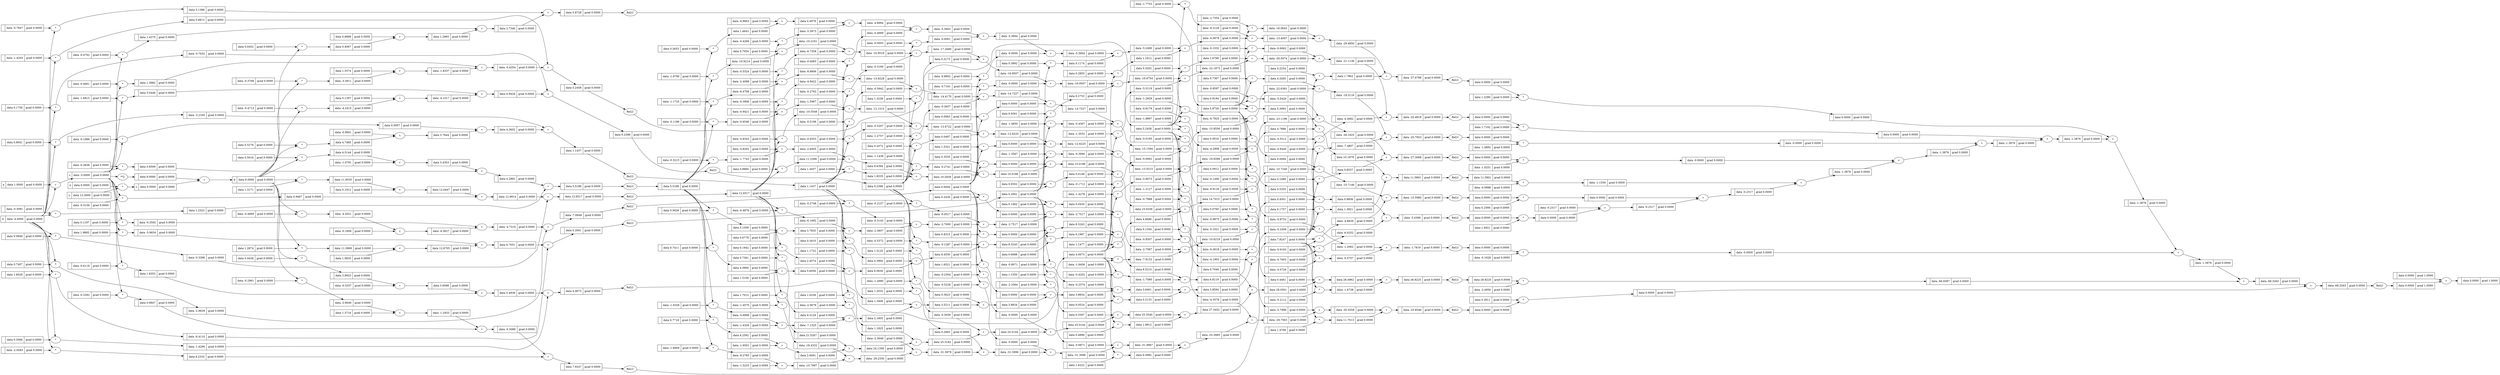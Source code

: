 digraph "computation graph" {
	graph [rankdir=LR]
	4376232000 [label="{ | data 4.7886 | grad 0.0000}" shape=record]
	"4376232000+" [label="+"]
	"4376232000+" -> 4376232000
	4376330352 [label="{ | data 1.1722 | grad 0.0000}" shape=record]
	4376330400 [label="{ | data 1.3406 | grad 0.0000}" shape=record]
	"4376330400*" [label="*"]
	"4376330400*" -> 4376330400
	4376232240 [label="{ | data 0.9194 | grad 0.0000}" shape=record]
	4376330544 [label="{ | data 3.5211 | grad 0.0000}" shape=record]
	"4376330544+" [label="+"]
	"4376330544+" -> 4376330544
	4376232288 [label="{ | data 5.3993 | grad 0.0000}" shape=record]
	"4376232288*" [label="*"]
	"4376232288*" -> 4376232288
	4376232432 [label="{ | data 10.1879 | grad 0.0000}" shape=record]
	"4376232432+" [label="+"]
	"4376232432+" -> 4376232432
	4376330784 [label="{ | data 1.5120 | grad 0.0000}" shape=record]
	4376330832 [label="{ | data 0.3623 | grad 0.0000}" shape=record]
	"4376330832*" [label="*"]
	"4376330832*" -> 4376330832
	4376232672 [label="{ | data 0.1757 | grad 0.0000}" shape=record]
	4376330976 [label="{ | data 3.8834 | grad 0.0000}" shape=record]
	"4376330976+" [label="+"]
	"4376330976+" -> 4376330976
	4376232720 [label="{ | data 1.3921 | grad 0.0000}" shape=record]
	"4376232720*" [label="*"]
	"4376232720*" -> 4376232720
	4376232864 [label="{ | data 11.5801 | grad 0.0000}" shape=record]
	"4376232864+" [label="+"]
	"4376232864+" -> 4376232864
	4376331216 [label="{ | data 1.6521 | grad 0.0000}" shape=record]
	4376232960 [label="{ | data 0.0000 | grad 0.0000}" shape=record]
	"4376232960ReLU" [label=ReLU]
	"4376232960ReLU" -> 4376232960
	4376331264 [label="{ | data 0.0000 | grad 0.0000}" shape=record]
	"4376331264*" [label="*"]
	"4376331264*" -> 4376331264
	4376331408 [label="{ | data 3.8834 | grad 0.0000}" shape=record]
	"4376331408+" [label="+"]
	"4376331408+" -> 4376331408
	4376233248 [label="{ | data -0.1186 | grad 0.0000}" shape=record]
	4376233296 [label="{ | data -0.6546 | grad 0.0000}" shape=record]
	"4376233296*" [label="*"]
	"4376233296*" -> 4376233296
	4376331648 [label="{ | data -0.8071 | grad 0.0000}" shape=record]
	4376331696 [label="{ | data -0.2374 | grad 0.0000}" shape=record]
	"4376331696*" [label="*"]
	"4376331696*" -> 4376331696
	4376233440 [label="{ | data -0.9421 | grad 0.0000}" shape=record]
	4376233488 [label="{ | data -1.5967 | grad 0.0000}" shape=record]
	"4376233488+" [label="+"]
	"4376233488+" -> 4376233488
	4376331840 [label="{ | data 3.6461 | grad 0.0000}" shape=record]
	"4376331840+" [label="+"]
	"4376331840+" -> 4376331840
	4376233728 [label="{ | data -0.8343 | grad 0.0000}" shape=record]
	4376233776 [label="{ | data -10.5548 | grad 0.0000}" shape=record]
	"4376233776*" [label="*"]
	"4376233776*" -> 4376233776
	4376332080 [label="{ | data 0.0524 | grad 0.0000}" shape=record]
	4376332128 [label="{ | data 0.2133 | grad 0.0000}" shape=record]
	"4376332128*" [label="*"]
	"4376332128*" -> 4376332128
	4376233920 [label="{ | data -12.1515 | grad 0.0000}" shape=record]
	"4376233920+" [label="+"]
	"4376233920+" -> 4376233920
	4376332272 [label="{ | data 3.8594 | grad 0.0000}" shape=record]
	"4376332272+" [label="+"]
	"4376332272+" -> 4376332272
	4376234160 [label="{ | data -0.4553 | grad 0.0000}" shape=record]
	4376234208 [label="{ | data -0.5207 | grad 0.0000}" shape=record]
	"4376234208*" [label="*"]
	"4376234208*" -> 4376234208
	4376332512 [label="{ | data -0.7988 | grad 0.0000}" shape=record]
	4376332560 [label="{ | data -4.1903 | grad 0.0000}" shape=record]
	"4376332560*" [label="*"]
	"4376332560*" -> 4376332560
	4376234352 [label="{ | data -12.6722 | grad 0.0000}" shape=record]
	"4376234352+" [label="+"]
	"4376234352+" -> 4376234352
	4376332704 [label="{ | data -0.3309 | grad 0.0000}" shape=record]
	"4376332704+" [label="+"]
	"4376332704+" -> 4376332704
	4376234592 [label="{ | data 0.2072 | grad 0.0000}" shape=record]
	4376234640 [label="{ | data 0.0497 | grad 0.0000}" shape=record]
	"4376234640*" [label="*"]
	"4376234640*" -> 4376234640
	4376332944 [label="{ | data -0.1490 | grad 0.0000}" shape=record]
	4376332992 [label="{ | data -0.8753 | grad 0.0000}" shape=record]
	"4376332992*" [label="*"]
	"4376332992*" -> 4376332992
	4376234784 [label="{ | data -12.6225 | grad 0.0000}" shape=record]
	"4376234784+" [label="+"]
	"4376234784+" -> 4376234784
	4376333136 [label="{ | data -1.2062 | grad 0.0000}" shape=record]
	"4376333136+" [label="+"]
	"4376333136+" -> 4376333136
	4376235024 [label="{ | data 1.5321 | grad 0.0000}" shape=record]
	4376235072 [label="{ | data 0.0000 | grad 0.0000}" shape=record]
	"4376235072*" [label="*"]
	"4376235072*" -> 4376235072
	4376333376 [label="{ | data -0.0726 | grad 0.0000}" shape=record]
	4376333424 [label="{ | data -0.5757 | grad 0.0000}" shape=record]
	"4376333424*" [label="*"]
	"4376333424*" -> 4376333424
	4376235216 [label="{ | data -12.6225 | grad 0.0000}" shape=record]
	"4376235216+" [label="+"]
	"4376235216+" -> 4376235216
	4376333568 [label="{ | data -1.7819 | grad 0.0000}" shape=record]
	"4376333568+" [label="+"]
	"4376333568+" -> 4376333568
	4376333664 [label="{ | data 26.8225 | grad 0.0000}" shape=record]
	"4376333664ReLU" [label=ReLU]
	"4376333664ReLU" -> 4376333664
	4376235456 [label="{ | data -1.3567 | grad 0.0000}" shape=record]
	4376235504 [label="{ | data -0.3990 | grad 0.0000}" shape=record]
	"4376235504*" [label="*"]
	"4376235504*" -> 4376235504
	4376333952 [label="{ | data 0.7718 | grad 0.0000}" shape=record]
	4376235648 [label="{ | data -13.0215 | grad 0.0000}" shape=record]
	"4376235648+" [label="+"]
	"4376235648+" -> 4376235648
	4376334000 [label="{ | data 4.2592 | grad 0.0000}" shape=record]
	"4376334000*" [label="*"]
	"4376334000*" -> 4376334000
	4376334144 [label="{ | data -1.6501 | grad 0.0000}" shape=record]
	4376334192 [label="{ | data 2.6091 | grad 0.0000}" shape=record]
	"4376334192+" [label="+"]
	"4376334192+" -> 4376334192
	4376235888 [label="{ | data -1.4278 | grad 0.0000}" shape=record]
	4376235936 [label="{ | data -5.8073 | grad 0.0000}" shape=record]
	"4376235936*" [label="*"]
	"4376235936*" -> 4376235936
	4376105024 [label="{ | data 0.5276 | grad 0.0000}" shape=record]
	4376170560 [label="{ | data 1.5156 | grad 0.0000}" shape=record]
	4376105072 [label="{ | data 4.7485 | grad 0.0000}" shape=record]
	"4376105072*" [label="*"]
	"4376105072*" -> 4376105072
	4376170608 [label="{ | data 5.6056 | grad 0.0000}" shape=record]
	"4376170608+" [label="+"]
	"4376170608+" -> 4376170608
	4376105216 [label="{ | data -0.9841 | grad 0.0000}" shape=record]
	4376105264 [label="{ | data 3.7644 | grad 0.0000}" shape=record]
	"4376105264+" [label="+"]
	"4376105264+" -> 4376105264
	4376170848 [label="{ | data 0.1942 | grad 0.0000}" shape=record]
	4376170896 [label="{ | data 2.4574 | grad 0.0000}" shape=record]
	"4376170896*" [label="*"]
	"4376170896*" -> 4376170896
	4376105504 [label="{ | data -0.1986 | grad 0.0000}" shape=record]
	4376171040 [label="{ | data 8.0630 | grad 0.0000}" shape=record]
	"4376171040+" [label="+"]
	"4376171040+" -> 4376171040
	4376105552 [label="{ | data 0.5957 | grad 0.0000}" shape=record]
	"4376105552*" [label="*"]
	"4376105552*" -> 4376105552
	4376105696 [label="{ | data 4.3602 | grad 0.0000}" shape=record]
	"4376105696+" [label="+"]
	"4376105696+" -> 4376105696
	4376171280 [label="{ | data 0.3410 | grad 0.0000}" shape=record]
	4376171328 [label="{ | data 0.3900 | grad 0.0000}" shape=record]
	"4376171328*" [label="*"]
	"4376171328*" -> 4376171328
	4376105936 [label="{ | data 0.8041 | grad 0.0000}" shape=record]
	4376171472 [label="{ | data 8.4530 | grad 0.0000}" shape=record]
	"4376171472+" [label="+"]
	"4376171472+" -> 4376171472
	4376105984 [label="{ | data -3.2165 | grad 0.0000}" shape=record]
	"4376105984*" [label="*"]
	"4376105984*" -> 4376105984
	4376106128 [label="{ | data 1.1437 | grad 0.0000}" shape=record]
	"4376106128+" [label="+"]
	"4376106128+" -> 4376106128
	4376171712 [label="{ | data -0.5372 | grad 0.0000}" shape=record]
	4376106224 [label="{ | data 0.2396 | grad 0.0000}" shape=record]
	"4376106224ReLU" [label=ReLU]
	"4376106224ReLU" -> 4376106224
	4376171760 [label="{ | data -0.1287 | grad 0.0000}" shape=record]
	"4376171760*" [label="*"]
	"4376171760*" -> 4376171760
	4376171904 [label="{ | data 8.3243 | grad 0.0000}" shape=record]
	"4376171904+" [label="+"]
	"4376171904+" -> 4376171904
	4375975392 [label="{ | data 4.5144 | grad 0.0000}" shape=record]
	"4375975392*" [label="*"]
	"4375975392*" -> 4375975392
	4376106512 [label="{ | data -0.4713 | grad 0.0000}" shape=record]
	4376106560 [label="{ | data -4.2415 | grad 0.0000}" shape=record]
	"4376106560*" [label="*"]
	"4376106560*" -> 4376106560
	4376172144 [label="{ | data 0.8315 | grad 0.0000}" shape=record]
	4375975584 [label="{ | data -0.3396 | grad 0.0000}" shape=record]
	"4375975584*" [label="*"]
	"4375975584*" -> 4375975584
	4376172192 [label="{ | data 0.0000 | grad 0.0000}" shape=record]
	"4376172192*" [label="*"]
	"4376172192*" -> 4376172192
	4375975632 [label="{ | data 0.0849 | grad 0.0000}" shape=record]
	4376106704 [label="{ | data 0.1397 | grad 0.0000}" shape=record]
	4376106752 [label="{ | data -4.1017 | grad 0.0000}" shape=record]
	"4376106752+" [label="+"]
	"4376106752+" -> 4376106752
	4376172336 [label="{ | data 8.3243 | grad 0.0000}" shape=record]
	"4376172336+" [label="+"]
	"4376172336+" -> 4376172336
	4376106992 [label="{ | data -1.6815 | grad 0.0000}" shape=record]
	4375975968 [label="{ | data -1.0791 | grad 0.0000}" shape=record]
	4376107040 [label="{ | data 5.0446 | grad 0.0000}" shape=record]
	"4376107040*" [label="*"]
	"4376107040*" -> 4376107040
	4376172576 [label="{ | data 0.6688 | grad 0.0000}" shape=record]
	4375976016 [label="{ | data 3.4353 | grad 0.0000}" shape=record]
	"4375976016+" [label="+"]
	"4375976016+" -> 4375976016
	4376172624 [label="{ | data 0.1967 | grad 0.0000}" shape=record]
	"4376172624*" [label="*"]
	"4376172624*" -> 4376172624
	4375976064 [label="{ | data 12.9914 | grad 0.0000}" shape=record]
	"4375976064+" [label="+"]
	"4375976064+" -> 4375976064
	4376107184 [label="{ | data 0.9428 | grad 0.0000}" shape=record]
	"4376107184+" [label="+"]
	"4376107184+" -> 4376107184
	4376172768 [label="{ | data 8.5210 | grad 0.0000}" shape=record]
	"4376172768+" [label="+"]
	"4376172768+" -> 4376172768
	4375976208 [label="{ | data 0.9467 | grad 0.0000}" shape=record]
	"4375976208*" [label="*"]
	"4375976208*" -> 4375976208
	4375976256 [label="{ | data -0.3156 | grad 0.0000}" shape=record]
	4376107424 [label="{ | data 0.1758 | grad 0.0000}" shape=record]
	4376107472 [label="{ | data -0.7032 | grad 0.0000}" shape=record]
	"4376107472*" [label="*"]
	"4376107472*" -> 4376107472
	4376173008 [label="{ | data -0.4202 | grad 0.0000}" shape=record]
	4376173056 [label="{ | data -1.7090 | grad 0.0000}" shape=record]
	"4376173056*" [label="*"]
	"4376173056*" -> 4376173056
	4376107616 [label="{ | data 0.2396 | grad 0.0000}" shape=record]
	"4376107616+" [label="+"]
	"4376107616+" -> 4376107616
	4376173200 [label="{ | data 6.8119 | grad 0.0000}" shape=record]
	"4376173200+" [label="+"]
	"4376173200+" -> 4376173200
	4375976640 [label="{ | data -0.2836 | grad 0.0000}" shape=record]
	4376107712 [label="{ | data 0.0000 | grad 0.0000}" shape=record]
	"4376107712ReLU" [label=ReLU]
	"4376107712ReLU" -> 4376107712
	4375976736 [label="{ | data 12.0447 | grad 0.0000}" shape=record]
	"4375976736+" [label="+"]
	"4375976736+" -> 4375976736
	4375976784 [label="{ | data 0.1912 | grad 0.0000}" shape=record]
	4376173440 [label="{ | data -1.2127 | grad 0.0000}" shape=record]
	4376173488 [label="{ | data -6.3618 | grad 0.0000}" shape=record]
	"4376173488*" [label="*"]
	"4376173488*" -> 4376173488
	4375976928 [label="{ | data 11.8535 | grad 0.0000}" shape=record]
	"4375976928*" [label="*"]
	"4375976928*" -> 4375976928
	4376108000 [label="{ | data -0.4669 | grad 0.0000}" shape=record]
	4375976976 [label="{ | data 1.3171 | grad 0.0000}" shape=record]
	4376108048 [label="{ | data -4.2021 | grad 0.0000}" shape=record]
	"4376108048*" [label="*"]
	"4376108048*" -> 4376108048
	4376173632 [label="{ | data 0.4501 | grad 0.0000}" shape=record]
	"4376173632+" [label="+"]
	"4376173632+" -> 4376173632
	4376108192 [label="{ | data -0.1606 | grad 0.0000}" shape=record]
	4376108240 [label="{ | data -4.3627 | grad 0.0000}" shape=record]
	"4376108240+" [label="+"]
	"4376108240+" -> 4376108240
	4376173872 [label="{ | data 0.0912 | grad 0.0000}" shape=record]
	4375977264 [label="{ | data 12.6517 | grad 0.0000}" shape=record]
	"4375977264ReLU" [label=ReLU]
	"4375977264ReLU" -> 4375977264
	4376173920 [label="{ | data 0.5355 | grad 0.0000}" shape=record]
	"4376173920*" [label="*"]
	"4376173920*" -> 4376173920
	4375977360 [label="{ | data 5.5186 | grad 0.0000}" shape=record]
	"4375977360+" [label="+"]
	"4375977360+" -> 4375977360
	4376108480 [label="{ | data 0.1197 | grad 0.0000}" shape=record]
	4375977456 [label="{ | data 0.8509 | grad 0.0000}" shape=record]
	"4375977456*" [label="*"]
	"4375977456*" -> 4375977456
	4376108528 [label="{ | data -0.3592 | grad 0.0000}" shape=record]
	"4376108528*" [label="*"]
	"4376108528*" -> 4376108528
	4376174064 [label="{ | data 0.9856 | grad 0.0000}" shape=record]
	"4376174064+" [label="+"]
	"4376174064+" -> 4376174064
	4375977600 [label="{ | data 4.2862 | grad 0.0000}" shape=record]
	"4375977600+" [label="+"]
	"4375977600+" -> 4375977600
	4376108672 [label="{ | data -4.7219 | grad 0.0000}" shape=record]
	"4376108672+" [label="+"]
	"4376108672+" -> 4376108672
	4376174304 [label="{ | data -0.7603 | grad 0.0000}" shape=record]
	4376174352 [label="{ | data -6.0252 | grad 0.0000}" shape=record]
	"4376174352*" [label="*"]
	"4376174352*" -> 4376174352
	4376108912 [label="{ | data 0.7407 | grad 0.0000}" shape=record]
	4375977840 [label="{ | data -0.3081 | grad 0.0000}" shape=record]
	4376108960 [label="{ | data -2.9629 | grad 0.0000}" shape=record]
	"4376108960*" [label="*"]
	"4376108960*" -> 4376108960
	4376174496 [label="{ | data -5.0396 | grad 0.0000}" shape=record]
	"4376174496+" [label="+"]
	"4376174496+" -> 4376174496
	4375977888 [label="{ | data 1.2323 | grad 0.0000}" shape=record]
	"4375977888*" [label="*"]
	"4375977888*" -> 4375977888
	4376146032 [label="{ | data -0.4354 | grad 0.0000}" shape=record]
	"4376146032+" [label="+"]
	"4376146032+" -> 4376146032
	4376277152 [label="{ | data -15.1594 | grad 0.0000}" shape=record]
	"4376277152+" [label="+"]
	"4376277152+" -> 4376277152
	4376211712 [label="{ | data -0.6163 | grad 0.0000}" shape=record]
	4376211760 [label="{ | data -4.8839 | grad 0.0000}" shape=record]
	"4376211760*" [label="*"]
	"4376211760*" -> 4376211760
	4376146272 [label="{ | data -1.4203 | grad 0.0000}" shape=record]
	4376146320 [label="{ | data 5.6813 | grad 0.0000}" shape=record]
	"4376146320*" [label="*"]
	"4376146320*" -> 4376146320
	4376277392 [label="{ | data -0.1712 | grad 0.0000}" shape=record]
	4376211904 [label="{ | data -15.5985 | grad 0.0000}" shape=record]
	"4376211904+" [label="+"]
	"4376211904+" -> 4376211904
	4376277440 [label="{ | data -0.6962 | grad 0.0000}" shape=record]
	"4376277440*" [label="*"]
	"4376277440*" -> 4376277440
	4376146464 [label="{ | data 5.2458 | grad 0.0000}" shape=record]
	"4376146464+" [label="+"]
	"4376146464+" -> 4376146464
	4376212000 [label="{ | data 11.5801 | grad 0.0000}" shape=record]
	"4376212000ReLU" [label=ReLU]
	"4376212000ReLU" -> 4376212000
	4376277584 [label="{ | data -15.8556 | grad 0.0000}" shape=record]
	"4376277584+" [label="+"]
	"4376277584+" -> 4376277584
	4376146560 [label="{ | data 5.8728 | grad 0.0000}" shape=record]
	"4376146560ReLU" [label=ReLU]
	"4376146560ReLU" -> 4376146560
	4376212288 [label="{ | data -0.3215 | grad 0.0000}" shape=record]
	4376277824 [label="{ | data -1.2929 | grad 0.0000}" shape=record]
	4376212336 [label="{ | data -1.7743 | grad 0.0000}" shape=record]
	"4376212336*" [label="*"]
	"4376212336*" -> 4376212336
	4376277872 [label="{ | data -6.7825 | grad 0.0000}" shape=record]
	"4376277872*" [label="*"]
	"4376277872*" -> 4376277872
	4376146848 [label="{ | data 0.0452 | grad 0.0000}" shape=record]
	4376146896 [label="{ | data 0.4067 | grad 0.0000}" shape=record]
	"4376146896*" [label="*"]
	"4376146896*" -> 4376146896
	4376212480 [label="{ | data -0.8262 | grad 0.0000}" shape=record]
	4376278016 [label="{ | data -22.6381 | grad 0.0000}" shape=record]
	"4376278016+" [label="+"]
	"4376278016+" -> 4376278016
	4376212528 [label="{ | data -2.6005 | grad 0.0000}" shape=record]
	"4376212528+" [label="+"]
	"4376212528+" -> 4376212528
	4376147040 [label="{ | data 0.8898 | grad 0.0000}" shape=record]
	4376147088 [label="{ | data 1.2965 | grad 0.0000}" shape=record]
	"4376147088+" [label="+"]
	"4376147088+" -> 4376147088
	4376278256 [label="{ | data 0.7367 | grad 0.0000}" shape=record]
	4376212768 [label="{ | data 0.8884 | grad 0.0000}" shape=record]
	4376278304 [label="{ | data 4.3265 | grad 0.0000}" shape=record]
	"4376278304*" [label="*"]
	"4376278304*" -> 4376278304
	4376212816 [label="{ | data 11.2399 | grad 0.0000}" shape=record]
	"4376212816*" [label="*"]
	"4376212816*" -> 4376212816
	4376147328 [label="{ | data -0.4792 | grad 0.0000}" shape=record]
	4376147376 [label="{ | data 1.4375 | grad 0.0000}" shape=record]
	"4376147376*" [label="*"]
	"4376147376*" -> 4376147376
	4376278448 [label="{ | data -18.3116 | grad 0.0000}" shape=record]
	"4376278448+" [label="+"]
	"4376278448+" -> 4376278448
	4376212960 [label="{ | data 8.6394 | grad 0.0000}" shape=record]
	"4376212960+" [label="+"]
	"4376212960+" -> 4376212960
	4376147520 [label="{ | data 2.7340 | grad 0.0000}" shape=record]
	"4376147520+" [label="+"]
	"4376147520+" -> 4376147520
	4376278688 [label="{ | data -0.9440 | grad 0.0000}" shape=record]
	4376213200 [label="{ | data 1.4457 | grad 0.0000}" shape=record]
	4376278736 [label="{ | data -7.4807 | grad 0.0000}" shape=record]
	"4376278736*" [label="*"]
	"4376278736*" -> 4376278736
	4376213248 [label="{ | data 1.6535 | grad 0.0000}" shape=record]
	"4376213248*" [label="*"]
	"4376213248*" -> 4376213248
	4376147760 [label="{ | data -0.7847 | grad 0.0000}" shape=record]
	4376147808 [label="{ | data 3.1388 | grad 0.0000}" shape=record]
	"4376147808*" [label="*"]
	"4376147808*" -> 4376147808
	4376278880 [label="{ | data -25.7923 | grad 0.0000}" shape=record]
	"4376278880+" [label="+"]
	"4376278880+" -> 4376278880
	4376213392 [label="{ | data 10.2929 | grad 0.0000}" shape=record]
	"4376213392+" [label="+"]
	"4376213392+" -> 4376213392
	4376278976 [label="{ | data 0.0000 | grad 0.0000}" shape=record]
	"4376278976ReLU" [label=ReLU]
	"4376278976ReLU" -> 4376278976
	4376147952 [label="{ | data 5.8728 | grad 0.0000}" shape=record]
	"4376147952+" [label="+"]
	"4376147952+" -> 4376147952
	4376148048 [label="{ | data 7.9247 | grad 0.0000}" shape=record]
	"4376148048ReLU" [label=ReLU]
	"4376148048ReLU" -> 4376148048
	4376213632 [label="{ | data -1.1439 | grad 0.0000}" shape=record]
	4376213680 [label="{ | data -0.2741 | grad 0.0000}" shape=record]
	"4376213680*" [label="*"]
	"4376213680*" -> 4376213680
	4376279264 [label="{ | data -1.9790 | grad 0.0000}" shape=record]
	4376279312 [label="{ | data -10.9214 | grad 0.0000}" shape=record]
	"4376279312*" [label="*"]
	"4376279312*" -> 4376279312
	4376213824 [label="{ | data 10.0188 | grad 0.0000}" shape=record]
	"4376213824+" [label="+"]
	"4376213824+" -> 4376213824
	4376148336 [label="{ | data -0.2961 | grad 0.0000}" shape=record]
	4376148384 [label="{ | data -2.6649 | grad 0.0000}" shape=record]
	"4376148384*" [label="*"]
	"4376148384*" -> 4376148384
	4376279456 [label="{ | data 0.7054 | grad 0.0000}" shape=record]
	4376279504 [label="{ | data -10.2161 | grad 0.0000}" shape=record]
	"4376279504+" [label="+"]
	"4376279504+" -> 4376279504
	4376148528 [label="{ | data 1.3716 | grad 0.0000}" shape=record]
	4376214064 [label="{ | data 0.3535 | grad 0.0000}" shape=record]
	4376148576 [label="{ | data -1.2933 | grad 0.0000}" shape=record]
	"4376148576+" [label="+"]
	"4376148576+" -> 4376148576
	4376214112 [label="{ | data 0.0000 | grad 0.0000}" shape=record]
	"4376214112*" [label="*"]
	"4376214112*" -> 4376214112
	4376279744 [label="{ | data -0.5324 | grad 0.0000}" shape=record]
	4376214256 [label="{ | data 10.0188 | grad 0.0000}" shape=record]
	"4376214256+" [label="+"]
	"4376214256+" -> 4376214256
	4376279792 [label="{ | data -6.7358 | grad 0.0000}" shape=record]
	"4376279792*" [label="*"]
	"4376279792*" -> 4376279792
	4376148816 [label="{ | data -0.3282 | grad 0.0000}" shape=record]
	4376148864 [label="{ | data 0.9847 | grad 0.0000}" shape=record]
	"4376148864*" [label="*"]
	"4376148864*" -> 4376148864
	4376279936 [label="{ | data -16.9519 | grad 0.0000}" shape=record]
	"4376279936+" [label="+"]
	"4376279936+" -> 4376279936
	4376214496 [label="{ | data 0.0502 | grad 0.0000}" shape=record]
	4376149008 [label="{ | data -0.3086 | grad 0.0000}" shape=record]
	"4376149008+" [label="+"]
	"4376149008+" -> 4376149008
	4376214544 [label="{ | data 0.0148 | grad 0.0000}" shape=record]
	"4376214544*" [label="*"]
	"4376214544*" -> 4376214544
	4376280176 [label="{ | data -0.2763 | grad 0.0000}" shape=record]
	4376214688 [label="{ | data 10.0336 | grad 0.0000}" shape=record]
	"4376214688+" [label="+"]
	"4376214688+" -> 4376214688
	4376280224 [label="{ | data -0.3160 | grad 0.0000}" shape=record]
	"4376280224*" [label="*"]
	"4376280224*" -> 4376280224
	4376149248 [label="{ | data -2.0583 | grad 0.0000}" shape=record]
	4376149296 [label="{ | data 8.2333 | grad 0.0000}" shape=record]
	"4376149296*" [label="*"]
	"4376149296*" -> 4376149296
	4376280368 [label="{ | data -17.2680 | grad 0.0000}" shape=record]
	"4376280368+" [label="+"]
	"4376280368+" -> 4376280368
	4376214928 [label="{ | data 1.1477 | grad 0.0000}" shape=record]
	4376149440 [label="{ | data 7.9247 | grad 0.0000}" shape=record]
	"4376149440+" [label="+"]
	"4376149440+" -> 4376149440
	4376214976 [label="{ | data 4.6680 | grad 0.0000}" shape=record]
	"4376214976*" [label="*"]
	"4376214976*" -> 4376214976
	4376149536 [label="{ | data 0.0000 | grad 0.0000}" shape=record]
	"4376149536ReLU" [label=ReLU]
	"4376149536ReLU" -> 4376149536
	4376280608 [label="{ | data 1.3239 | grad 0.0000}" shape=record]
	4376215120 [label="{ | data 14.7015 | grad 0.0000}" shape=record]
	"4376215120+" [label="+"]
	"4376215120+" -> 4376215120
	4376280656 [label="{ | data 0.3173 | grad 0.0000}" shape=record]
	"4376280656*" [label="*"]
	"4376280656*" -> 4376280656
	4376280800 [label="{ | data -16.9507 | grad 0.0000}" shape=record]
	"4376280800+" [label="+"]
	"4376280800+" -> 4376280800
	4376149824 [label="{ | data 0.7411 | grad 0.0000}" shape=record]
	4376215360 [label="{ | data -1.8897 | grad 0.0000}" shape=record]
	4376149872 [label="{ | data 4.0900 | grad 0.0000}" shape=record]
	"4376149872*" [label="*"]
	"4376149872*" -> 4376149872
	4376215408 [label="{ | data -9.9129 | grad 0.0000}" shape=record]
	"4376215408*" [label="*"]
	"4376215408*" -> 4376215408
	4376281040 [label="{ | data -0.7161 | grad 0.0000}" shape=record]
	4376313920 [label="{ | data -0.0003 | grad 0.0000}" shape=record]
	4376313968 [label="{ | data -0.0001 | grad 0.0000}" shape=record]
	"4376313968*" [label="*"]
	"4376313968*" -> 4376313968
	4376248432 [label="{ | data -18.8288 | grad 0.0000}" shape=record]
	"4376248432+" [label="+"]
	"4376248432+" -> 4376248432
	4376379552 [label="{ | data -1.6809 | grad 0.0000}" shape=record]
	4376379600 [label="{ | data -9.2765 | grad 0.0000}" shape=record]
	"4376379600*" [label="*"]
	"4376379600*" -> 4376379600
	4376314112 [label="{ | data -5.3664 | grad 0.0000}" shape=record]
	"4376314112+" [label="+"]
	"4376314112+" -> 4376314112
	4376248672 [label="{ | data -0.8179 | grad 0.0000}" shape=record]
	4376379744 [label="{ | data -1.5233 | grad 0.0000}" shape=record]
	4376248720 [label="{ | data -4.2908 | grad 0.0000}" shape=record]
	"4376248720*" [label="*"]
	"4376248720*" -> 4376248720
	4376379792 [label="{ | data -10.7997 | grad 0.0000}" shape=record]
	"4376379792+" [label="+"]
	"4376379792+" -> 4376379792
	4376314352 [label="{ | data -0.8902 | grad 0.0000}" shape=record]
	4376314400 [label="{ | data -0.0000 | grad 0.0000}" shape=record]
	"4376314400*" [label="*"]
	"4376314400*" -> 4376314400
	4376248864 [label="{ | data -23.1196 | grad 0.0000}" shape=record]
	"4376248864+" [label="+"]
	"4376248864+" -> 4376248864
	4376380032 [label="{ | data -1.4570 | grad 0.0000}" shape=record]
	4376314544 [label="{ | data -5.3664 | grad 0.0000}" shape=record]
	"4376314544+" [label="+"]
	"4376314544+" -> 4376314544
	4376380080 [label="{ | data -18.4332 | grad 0.0000}" shape=record]
	"4376380080*" [label="*"]
	"4376380080*" -> 4376380080
	4376249104 [label="{ | data -0.8587 | grad 0.0000}" shape=record]
	4376249152 [label="{ | data -5.0429 | grad 0.0000}" shape=record]
	"4376249152*" [label="*"]
	"4376249152*" -> 4376249152
	4376380224 [label="{ | data -29.2330 | grad 0.0000}" shape=record]
	"4376380224+" [label="+"]
	"4376380224+" -> 4376380224
	4376314784 [label="{ | data 0.3992 | grad 0.0000}" shape=record]
	4376314832 [label="{ | data 0.1174 | grad 0.0000}" shape=record]
	"4376314832*" [label="*"]
	"4376314832*" -> 4376314832
	4376249296 [label="{ | data -28.1625 | grad 0.0000}" shape=record]
	"4376249296+" [label="+"]
	"4376249296+" -> 4376249296
	4376380464 [label="{ | data -2.0678 | grad 0.0000}" shape=record]
	4376314976 [label="{ | data -5.2490 | grad 0.0000}" shape=record]
	"4376314976+" [label="+"]
	"4376314976+" -> 4376314976
	4376380512 [label="{ | data -2.3649 | grad 0.0000}" shape=record]
	"4376380512*" [label="*"]
	"4376380512*" -> 4376380512
	4376249536 [label="{ | data 0.1080 | grad 0.0000}" shape=record]
	4376249584 [label="{ | data 0.8557 | grad 0.0000}" shape=record]
	"4376249584*" [label="*"]
	"4376249584*" -> 4376249584
	4376380656 [label="{ | data -31.5979 | grad 0.0000}" shape=record]
	"4376380656+" [label="+"]
	"4376380656+" -> 4376380656
	4376315216 [label="{ | data 0.2855 | grad 0.0000}" shape=record]
	4376315264 [label="{ | data 1.1612 | grad 0.0000}" shape=record]
	"4376315264*" [label="*"]
	"4376315264*" -> 4376315264
	4376249728 [label="{ | data -27.3068 | grad 0.0000}" shape=record]
	"4376249728+" [label="+"]
	"4376249728+" -> 4376249728
	4376249824 [label="{ | data 0.0000 | grad 0.0000}" shape=record]
	"4376249824ReLU" [label=ReLU]
	"4376249824ReLU" -> 4376249824
	4376380896 [label="{ | data 1.2032 | grad 0.0000}" shape=record]
	4376315408 [label="{ | data -4.0878 | grad 0.0000}" shape=record]
	"4376315408+" [label="+"]
	"4376315408+" -> 4376315408
	4376380944 [label="{ | data 0.2883 | grad 0.0000}" shape=record]
	"4376380944*" [label="*"]
	"4376380944*" -> 4376380944
	4376381088 [label="{ | data -31.3096 | grad 0.0000}" shape=record]
	"4376381088+" [label="+"]
	"4376381088+" -> 4376381088
	4376315648 [label="{ | data -1.7753 | grad 0.0000}" shape=record]
	4376250112 [label="{ | data -1.1725 | grad 0.0000}" shape=record]
	4376315696 [label="{ | data -9.3129 | grad 0.0000}" shape=record]
	"4376315696*" [label="*"]
	"4376315696*" -> 4376315696
	4376250160 [label="{ | data -6.4708 | grad 0.0000}" shape=record]
	"4376250160*" [label="*"]
	"4376250160*" -> 4376250160
	4376381328 [label="{ | data -0.5228 | grad 0.0000}" shape=record]
	4376315840 [label="{ | data -13.4007 | grad 0.0000}" shape=record]
	"4376315840+" [label="+"]
	"4376315840+" -> 4376315840
	4376250304 [label="{ | data -2.4098 | grad 0.0000}" shape=record]
	4376381376 [label="{ | data -0.0000 | grad 0.0000}" shape=record]
	"4376381376*" [label="*"]
	"4376381376*" -> 4376381376
	4376250352 [label="{ | data -8.8806 | grad 0.0000}" shape=record]
	"4376250352+" [label="+"]
	"4376250352+" -> 4376250352
	4376381520 [label="{ | data -31.3096 | grad 0.0000}" shape=record]
	"4376381520+" [label="+"]
	"4376381520+" -> 4376381520
	4376316080 [label="{ | data -2.7354 | grad 0.0000}" shape=record]
	4376316128 [label="{ | data -16.0643 | grad 0.0000}" shape=record]
	"4376316128*" [label="*"]
	"4376316128*" -> 4376316128
	4376250592 [label="{ | data -0.3906 | grad 0.0000}" shape=record]
	4376250640 [label="{ | data -4.9422 | grad 0.0000}" shape=record]
	"4376250640*" [label="*"]
	"4376250640*" -> 4376250640
	4376381760 [label="{ | data -2.3364 | grad 0.0000}" shape=record]
	4376316272 [label="{ | data -29.4650 | grad 0.0000}" shape=record]
	"4376316272+" [label="+"]
	"4376316272+" -> 4376316272
	4376381808 [label="{ | data -0.6871 | grad 0.0000}" shape=record]
	"4376381808*" [label="*"]
	"4376381808*" -> 4376381808
	4376250784 [label="{ | data -13.8228 | grad 0.0000}" shape=record]
	"4376250784+" [label="+"]
	"4376250784+" -> 4376250784
	4376381952 [label="{ | data -31.9967 | grad 0.0000}" shape=record]
	"4376381952+" [label="+"]
	"4376381952+" -> 4376381952
	4376316512 [label="{ | data 0.2254 | grad 0.0000}" shape=record]
	4376316560 [label="{ | data 1.7862 | grad 0.0000}" shape=record]
	"4376316560*" [label="*"]
	"4376316560*" -> 4376316560
	4376251024 [label="{ | data -0.5196 | grad 0.0000}" shape=record]
	4376251072 [label="{ | data -0.5942 | grad 0.0000}" shape=record]
	"4376251072*" [label="*"]
	"4376251072*" -> 4376251072
	4376382192 [label="{ | data 1.6222 | grad 0.0000}" shape=record]
	4376316704 [label="{ | data -27.6788 | grad 0.0000}" shape=record]
	"4376316704+" [label="+"]
	"4376316704+" -> 4376316704
	4376382240 [label="{ | data 6.5982 | grad 0.0000}" shape=record]
	"4376382240*" [label="*"]
	"4376382240*" -> 4376382240
	4376251216 [label="{ | data -14.4170 | grad 0.0000}" shape=record]
	"4376251216+" [label="+"]
	"4376251216+" -> 4376251216
	4376316800 [label="{ | data 0.0000 | grad 0.0000}" shape=record]
	"4376316800ReLU" [label=ReLU]
	"4376316800ReLU" -> 4376316800
	4376382384 [label="{ | data -25.3985 | grad 0.0000}" shape=record]
	"4376382384+" [label="+"]
	"4376382384+" -> 4376382384
	4376251456 [label="{ | data -1.2757 | grad 0.0000}" shape=record]
	4376251504 [label="{ | data -0.3057 | grad 0.0000}" shape=record]
	"4376251504*" [label="*"]
	"4376251504*" -> 4376251504
	4376317088 [label="{ | data -1.0328 | grad 0.0000}" shape=record]
	4376382624 [label="{ | data -0.8307 | grad 0.0000}" shape=record]
	4376317136 [label="{ | data -5.6999 | grad 0.0000}" shape=record]
	"4376317136*" [label="*"]
	"4376317136*" -> 4376317136
	4376382672 [label="{ | data -4.3578 | grad 0.0000}" shape=record]
	"4376382672*" [label="*"]
	"4376382672*" -> 4376382672
	4376251648 [label="{ | data -14.7227 | grad 0.0000}" shape=record]
	"4376251648+" [label="+"]
	"4376251648+" -> 4376251648
	4376317280 [label="{ | data -1.4326 | grad 0.0000}" shape=record]
	4376382816 [label="{ | data -29.7563 | grad 0.0000}" shape=record]
	"4376382816+" [label="+"]
	"4376382816+" -> 4376382816
	4376317328 [label="{ | data -7.1325 | grad 0.0000}" shape=record]
	"4376317328+" [label="+"]
	"4376317328+" -> 4376317328
	4376251888 [label="{ | data 0.0063 | grad 0.0000}" shape=record]
	4376251936 [label="{ | data 0.0000 | grad 0.0000}" shape=record]
	"4376251936*" [label="*"]
	"4376251936*" -> 4376251936
	4376383056 [label="{ | data -0.9875 | grad 0.0000}" shape=record]
	4376317568 [label="{ | data 0.7361 | grad 0.0000}" shape=record]
	4376383104 [label="{ | data -5.7996 | grad 0.0000}" shape=record]
	"4376383104*" [label="*"]
	"4376383104*" -> 4376383104
	4376252080 [label="{ | data -14.7227 | grad 0.0000}" shape=record]
	"4376252080+" [label="+"]
	"4376252080+" -> 4376252080
	4376317616 [label="{ | data 9.3129 | grad 0.0000}" shape=record]
	"4376317616*" [label="*"]
	"4376317616*" -> 4376317616
	4376383248 [label="{ | data -35.5558 | grad 0.0000}" shape=record]
	"4376383248+" [label="+"]
	"4376383248+" -> 4376383248
	4376317760 [label="{ | data 2.1805 | grad 0.0000}" shape=record]
	"4376317760+" [label="+"]
	"4376317760+" -> 4376317760
	4376252320 [label="{ | data -1.4850 | grad 0.0000}" shape=record]
	4376252368 [label="{ | data -0.4367 | grad 0.0000}" shape=record]
	"4376252368*" [label="*"]
	"4376252368*" -> 4376252368
	4376186944 [label="{ | data 0.0000 | grad 0.0000}" shape=record]
	"4376186944ReLU" [label=ReLU]
	"4376186944ReLU" -> 4376186944
	4376187232 [label="{ | data 0.5628 | grad 0.0000}" shape=record]
	4376187280 [label="{ | data 3.1058 | grad 0.0000}" shape=record]
	"4376187280*" [label="*"]
	"4376187280*" -> 4376187280
	4376187424 [label="{ | data 0.6778 | grad 0.0000}" shape=record]
	4376187472 [label="{ | data 3.7835 | grad 0.0000}" shape=record]
	"4376187472+" [label="+"]
	"4376187472+" -> 4376187472
	4376187712 [label="{ | data -0.4876 | grad 0.0000}" shape=record]
	4376187760 [label="{ | data -6.1692 | grad 0.0000}" shape=record]
	"4376187760*" [label="*"]
	"4376187760*" -> 4376187760
	4376187904 [label="{ | data -2.3857 | grad 0.0000}" shape=record]
	"4376187904+" [label="+"]
	"4376187904+" -> 4376187904
	4376188144 [label="{ | data -0.2748 | grad 0.0000}" shape=record]
	4376188192 [label="{ | data -0.3143 | grad 0.0000}" shape=record]
	"4376188192*" [label="*"]
	"4376188192*" -> 4376188192
	4376188336 [label="{ | data -2.7000 | grad 0.0000}" shape=record]
	"4376188336+" [label="+"]
	"4376188336+" -> 4376188336
	4376188576 [label="{ | data -0.2157 | grad 0.0000}" shape=record]
	4376188624 [label="{ | data -0.0517 | grad 0.0000}" shape=record]
	"4376188624*" [label="*"]
	"4376188624*" -> 4376188624
	4376188768 [label="{ | data -2.7517 | grad 0.0000}" shape=record]
	"4376188768+" [label="+"]
	"4376188768+" -> 4376188768
	4376189008 [label="{ | data 0.2430 | grad 0.0000}" shape=record]
	4376189056 [label="{ | data 0.0000 | grad 0.0000}" shape=record]
	"4376189056*" [label="*"]
	"4376189056*" -> 4376189056
	4376189200 [label="{ | data -2.7517 | grad 0.0000}" shape=record]
	"4376189200+" [label="+"]
	"4376189200+" -> 4376189200
	4376189440 [label="{ | data 0.1462 | grad 0.0000}" shape=record]
	4376189488 [label="{ | data 0.0430 | grad 0.0000}" shape=record]
	"4376189488*" [label="*"]
	"4376189488*" -> 4376189488
	4376189632 [label="{ | data -2.7087 | grad 0.0000}" shape=record]
	"4376189632+" [label="+"]
	"4376189632+" -> 4376189632
	4376189872 [label="{ | data -1.9456 | grad 0.0000}" shape=record]
	4376189920 [label="{ | data -7.9132 | grad 0.0000}" shape=record]
	"4376189920*" [label="*"]
	"4376189920*" -> 4376189920
	4376190064 [label="{ | data -10.6219 | grad 0.0000}" shape=record]
	"4376190064+" [label="+"]
	"4376190064+" -> 4376190064
	4376026416 [label="{y | data 12.3000 | grad 0.0000}" shape=record]
	4376026464 [label="{x | data 0.0000 | grad 0.0000}" shape=record]
	4376190304 [label="{ | data -0.0195 | grad 0.0000}" shape=record]
	4376190352 [label="{ | data -0.1021 | grad 0.0000}" shape=record]
	"4376190352*" [label="*"]
	"4376190352*" -> 4376190352
	4376190496 [label="{ | data -10.7240 | grad 0.0000}" shape=record]
	"4376190496+" [label="+"]
	"4376190496+" -> 4376190496
	4376190736 [label="{ | data 0.0016 | grad 0.0000}" shape=record]
	4376190784 [label="{ | data 0.0094 | grad 0.0000}" shape=record]
	"4376190784*" [label="*"]
	"4376190784*" -> 4376190784
	4376190928 [label="{ | data -10.7146 | grad 0.0000}" shape=record]
	"4376190928+" [label="+"]
	"4376190928+" -> 4376190928
	4376125552 [label="{ | data -7.6848 | grad 0.0000}" shape=record]
	"4376125552+" [label="+"]
	"4376125552+" -> 4376125552
	4376420464 [label="{ | data -2.4956 | grad 0.0000}" shape=record]
	4376420512 [label="{ | data -66.9387 | grad 0.0000}" shape=record]
	"4376420512*" [label="*"]
	"4376420512*" -> 4376420512
	4376354976 [label="{ | data 1.7015 | grad 0.0000}" shape=record]
	4376125648 [label="{ | data 0.2941 | grad 0.0000}" shape=record]
	"4376125648ReLU" [label=ReLU]
	"4376125648ReLU" -> 4376125648
	4376355024 [label="{ | data 21.5267 | grad 0.0000}" shape=record]
	"4376355024*" [label="*"]
	"4376355024*" -> 4376355024
	4376420656 [label="{ | data -68.3263 | grad 0.0000}" shape=record]
	"4376420656+" [label="+"]
	"4376420656+" -> 4376420656
	4376355168 [label="{ | data 24.1358 | grad 0.0000}" shape=record]
	"4376355168+" [label="+"]
	"4376355168+" -> 4376355168
	4376125936 [label="{ | data 1.2874 | grad 0.0000}" shape=record]
	4376125984 [label="{ | data 11.5869 | grad 0.0000}" shape=record]
	"4376125984*" [label="*"]
	"4376125984*" -> 4376125984
	4376420896 [label="{ | data 0.3911 | grad 0.0000}" shape=record]
	4376355408 [label="{ | data 1.0339 | grad 0.0000}" shape=record]
	4376420944 [label="{ | data 0.0000 | grad 0.0000}" shape=record]
	"4376420944*" [label="*"]
	"4376420944*" -> 4376420944
	4376355456 [label="{ | data 1.1825 | grad 0.0000}" shape=record]
	"4376355456*" [label="*"]
	"4376355456*" -> 4376355456
	4376126128 [label="{ | data 1.0835 | grad 0.0000}" shape=record]
	4376421088 [label="{ | data -68.3263 | grad 0.0000}" shape=record]
	"4376421088+" [label="+"]
	"4376421088+" -> 4376421088
	4376126176 [label="{ | data 12.6705 | grad 0.0000}" shape=record]
	"4376126176+" [label="+"]
	"4376126176+" -> 4376126176
	4376355600 [label="{ | data 25.3182 | grad 0.0000}" shape=record]
	"4376355600+" [label="+"]
	"4376355600+" -> 4376355600
	4376421184 [label="{ | data 0.0000 | grad 1.0000}" shape=record]
	4376421232 [label="{ | data 0.0000 | grad 1.0000}" shape=record]
	"4376421232+" [label="+"]
	"4376421232+" -> 4376421232
	4376126416 [label="{ | data 1.9885 | grad 0.0000}" shape=record]
	4376126464 [label="{ | data -5.9654 | grad 0.0000}" shape=record]
	"4376126464*" [label="*"]
	"4376126464*" -> 4376126464
	4376355840 [label="{ | data -1.2680 | grad 0.0000}" shape=record]
	4376355888 [label="{ | data -0.3039 | grad 0.0000}" shape=record]
	"4376355888*" [label="*"]
	"4376355888*" -> 4376355888
	4376126608 [label="{ | data 6.7051 | grad 0.0000}" shape=record]
	"4376126608+" [label="+"]
	"4376126608+" -> 4376126608
	4376356032 [label="{ | data 25.0144 | grad 0.0000}" shape=record]
	"4376356032+" [label="+"]
	"4376356032+" -> 4376356032
	4376126848 [label="{ | data 1.6028 | grad 0.0000}" shape=record]
	4376126896 [label="{ | data -6.4110 | grad 0.0000}" shape=record]
	"4376126896*" [label="*"]
	"4376126896*" -> 4376126896
	4376356272 [label="{ | data -0.2304 | grad 0.0000}" shape=record]
	4376356320 [label="{ | data -0.0000 | grad 0.0000}" shape=record]
	"4376356320*" [label="*"]
	"4376356320*" -> 4376356320
	4376127040 [label="{ | data 0.2941 | grad 0.0000}" shape=record]
	"4376127040+" [label="+"]
	"4376127040+" -> 4376127040
	4376356464 [label="{ | data 25.0144 | grad 0.0000}" shape=record]
	"4376356464+" [label="+"]
	"4376356464+" -> 4376356464
	4376127136 [label="{ | data 4.0673 | grad 0.0000}" shape=record]
	"4376127136ReLU" [label=ReLU]
	"4376127136ReLU" -> 4376127136
	4376356704 [label="{ | data 1.1550 | grad 0.0000}" shape=record]
	4376356752 [label="{ | data 0.3397 | grad 0.0000}" shape=record]
	"4376356752*" [label="*"]
	"4376356752*" -> 4376356752
	4376127424 [label="{ | data 0.4436 | grad 0.0000}" shape=record]
	4376127472 [label="{ | data 3.9923 | grad 0.0000}" shape=record]
	"4376127472*" [label="*"]
	"4376127472*" -> 4376127472
	4376356896 [label="{ | data 25.3540 | grad 0.0000}" shape=record]
	"4376356896+" [label="+"]
	"4376356896+" -> 4376356896
	4376127616 [label="{ | data -0.3337 | grad 0.0000}" shape=record]
	4376127664 [label="{ | data 3.6586 | grad 0.0000}" shape=record]
	"4376127664+" [label="+"]
	"4376127664+" -> 4376127664
	4376357136 [label="{ | data 0.4896 | grad 0.0000}" shape=record]
	4376357184 [label="{ | data 1.9912 | grad 0.0000}" shape=record]
	"4376357184*" [label="*"]
	"4376357184*" -> 4376357184
	4376127904 [label="{ | data -0.6118 | grad 0.0000}" shape=record]
	4376357328 [label="{ | data 27.3452 | grad 0.0000}" shape=record]
	"4376357328+" [label="+"]
	"4376357328+" -> 4376357328
	4376127952 [label="{ | data 1.8353 | grad 0.0000}" shape=record]
	"4376127952*" [label="*"]
	"4376127952*" -> 4376127952
	4376128096 [label="{ | data 5.4939 | grad 0.0000}" shape=record]
	"4376128096+" [label="+"]
	"4376128096+" -> 4376128096
	4376357568 [label="{ | data 0.1344 | grad 0.0000}" shape=record]
	4376357616 [label="{ | data 0.7049 | grad 0.0000}" shape=record]
	"4376357616*" [label="*"]
	"4376357616*" -> 4376357616
	4376128336 [label="{ | data 0.3566 | grad 0.0000}" shape=record]
	4376357760 [label="{ | data 28.0501 | grad 0.0000}" shape=record]
	"4376357760+" [label="+"]
	"4376357760+" -> 4376357760
	4376128384 [label="{ | data -1.4266 | grad 0.0000}" shape=record]
	"4376128384*" [label="*"]
	"4376128384*" -> 4376128384
	4376128528 [label="{ | data 4.0673 | grad 0.0000}" shape=record]
	"4376128528+" [label="+"]
	"4376128528+" -> 4376128528
	4376128624 [label="{ | data 5.2458 | grad 0.0000}" shape=record]
	"4376128624ReLU" [label=ReLU]
	"4376128624ReLU" -> 4376128624
	4376358000 [label="{ | data 0.0760 | grad 0.0000}" shape=record]
	4376358048 [label="{ | data 0.4461 | grad 0.0000}" shape=record]
	"4376358048*" [label="*"]
	"4376358048*" -> 4376358048
	4376358192 [label="{ | data 28.4962 | grad 0.0000}" shape=record]
	"4376358192+" [label="+"]
	"4376358192+" -> 4376358192
	4376128912 [label="{ | data -0.3768 | grad 0.0000}" shape=record]
	4376128960 [label="{ | data -3.3911 | grad 0.0000}" shape=record]
	"4376128960*" [label="*"]
	"4376128960*" -> 4376128960
	4376358432 [label="{ | data -0.2112 | grad 0.0000}" shape=record]
	4376129104 [label="{ | data 1.5574 | grad 0.0000}" shape=record]
	4376358480 [label="{ | data -1.6738 | grad 0.0000}" shape=record]
	"4376358480*" [label="*"]
	"4376358480*" -> 4376358480
	4376129152 [label="{ | data -1.8337 | grad 0.0000}" shape=record]
	"4376129152+" [label="+"]
	"4376129152+" -> 4376129152
	4376358624 [label="{ | data 26.8225 | grad 0.0000}" shape=record]
	"4376358624+" [label="+"]
	"4376358624+" -> 4376358624
	4376358720 [label="{ | data 0.0000 | grad 0.0000}" shape=record]
	"4376358720ReLU" [label=ReLU]
	"4376358720ReLU" -> 4376358720
	4376129392 [label="{ | data -0.4661 | grad 0.0000}" shape=record]
	4376129440 [label="{ | data 1.3982 | grad 0.0000}" shape=record]
	"4376129440*" [label="*"]
	"4376129440*" -> 4376129440
	4375998528 [label="{ | data 0.5016 | grad 0.0000}" shape=record]
	4376293440 [label="{ | data -0.0000 | grad 0.0000}" shape=record]
	"4376293440*" [label="*"]
	"4376293440*" -> 4376293440
	4376391744 [label="{ | data 1.4766 | grad 0.0000}" shape=record]
	4376391792 [label="{ | data 11.7013 | grad 0.0000}" shape=record]
	"4376391792*" [label="*"]
	"4376391792*" -> 4376391792
	4376293584 [label="{ | data -16.9507 | grad 0.0000}" shape=record]
	"4376293584+" [label="+"]
	"4376293584+" -> 4376293584
	4376391936 [label="{ | data -23.8546 | grad 0.0000}" shape=record]
	"4376391936+" [label="+"]
	"4376391936+" -> 4376391936
	4376392032 [label="{ | data 0.0000 | grad 1.0000}" shape=record]
	"4376392032ReLU" [label=ReLU]
	"4376392032ReLU" -> 4376392032
	4375998864 [label="{ | data 5.5186 | grad 0.0000}" shape=record]
	"4375998864ReLU" [label=ReLU]
	"4375998864ReLU" -> 4375998864
	4376293824 [label="{ | data 0.9361 | grad 0.0000}" shape=record]
	4376293872 [label="{ | data 0.2753 | grad 0.0000}" shape=record]
	"4376293872*" [label="*"]
	"4376293872*" -> 4376293872
	4376392320 [label="{ | data 1.6921 | grad 0.0000}" shape=record]
	4376294016 [label="{ | data -16.6754 | grad 0.0000}" shape=record]
	"4376294016+" [label="+"]
	"4376294016+" -> 4376294016
	4376392368 [label="{ | data 0.0000 | grad 0.0000}" shape=record]
	"4376392368*" [label="*"]
	"4376392368*" -> 4376392368
	4376392512 [label="{ | data -0.2317 | grad 0.0000}" shape=record]
	4376392560 [label="{ | data -0.2317 | grad 0.0000}" shape=record]
	"4376392560+" [label="+"]
	"4376392560+" -> 4376392560
	4376294256 [label="{ | data -1.3552 | grad 0.0000}" shape=record]
	4376294304 [label="{ | data -5.5119 | grad 0.0000}" shape=record]
	"4376294304*" [label="*"]
	"4376294304*" -> 4376294304
	4376294448 [label="{ | data -22.1873 | grad 0.0000}" shape=record]
	"4376294448+" [label="+"]
	"4376294448+" -> 4376294448
	4376392800 [label="{ | data 0.2566 | grad 0.0000}" shape=record]
	4376392848 [label="{ | data 0.0000 | grad 0.0000}" shape=record]
	"4376392848*" [label="*"]
	"4376392848*" -> 4376392848
	4376392992 [label="{ | data -0.2317 | grad 0.0000}" shape=record]
	"4376392992+" [label="+"]
	"4376392992+" -> 4376392992
	4376294688 [label="{ | data 0.3202 | grad 0.0000}" shape=record]
	4376294736 [label="{ | data 1.6799 | grad 0.0000}" shape=record]
	"4376294736*" [label="*"]
	"4376294736*" -> 4376294736
	4376294880 [label="{ | data -20.5074 | grad 0.0000}" shape=record]
	"4376294880+" [label="+"]
	"4376294880+" -> 4376294880
	4376393232 [label="{ | data -0.0998 | grad 0.0000}" shape=record]
	4376393280 [label="{ | data -1.1559 | grad 0.0000}" shape=record]
	"4376393280*" [label="*"]
	"4376393280*" -> 4376393280
	4376393424 [label="{ | data -1.3876 | grad 0.0000}" shape=record]
	"4376393424+" [label="+"]
	"4376393424+" -> 4376393424
	4376295120 [label="{ | data -0.1032 | grad 0.0000}" shape=record]
	4376295168 [label="{ | data -0.6062 | grad 0.0000}" shape=record]
	"4376295168*" [label="*"]
	"4376295168*" -> 4376295168
	4376000304 [label="{z | data 0.0000 | grad 0.0000}" shape=record]
	"4376000304*" [label="*"]
	"4376000304*" -> 4376000304
	4376000400 [label="{a | data 1.0000 | grad 0.0000}" shape=record]
	4376295312 [label="{ | data -21.1136 | grad 0.0000}" shape=record]
	"4376295312+" [label="+"]
	"4376295312+" -> 4376295312
	4376393664 [label="{ | data -1.0251 | grad 0.0000}" shape=record]
	4376393712 [label="{ | data -0.0000 | grad 0.0000}" shape=record]
	"4376393712*" [label="*"]
	"4376393712*" -> 4376393712
	4376000496 [label="{b | data -4.0000 | grad 0.0000}" shape=record]
	4376393856 [label="{ | data -1.3876 | grad 0.0000}" shape=record]
	"4376393856+" [label="+"]
	"4376393856+" -> 4376393856
	4376295552 [label="{ | data -0.5512 | grad 0.0000}" shape=record]
	4376295600 [label="{ | data -4.3682 | grad 0.0000}" shape=record]
	"4376295600*" [label="*"]
	"4376295600*" -> 4376295600
	4376295744 [label="{ | data -25.4818 | grad 0.0000}" shape=record]
	"4376295744+" [label="+"]
	"4376295744+" -> 4376295744
	4376394096 [label="{ | data -1.4892 | grad 0.0000}" shape=record]
	4376295840 [label="{ | data 0.0000 | grad 0.0000}" shape=record]
	"4376295840ReLU" [label=ReLU]
	"4376295840ReLU" -> 4376295840
	4376394144 [label="{ | data -0.0000 | grad 0.0000}" shape=record]
	"4376394144*" [label="*"]
	"4376394144*" -> 4376394144
	4376394288 [label="{ | data -1.3876 | grad 0.0000}" shape=record]
	"4376394288+" [label="+"]
	"4376394288+" -> 4376394288
	4376296128 [label="{ | data 0.2653 | grad 0.0000}" shape=record]
	4376296176 [label="{ | data 1.4643 | grad 0.0000}" shape=record]
	"4376296176*" [label="*"]
	"4376296176*" -> 4376296176
	4376394528 [label="{ | data 1.7192 | grad 0.0000}" shape=record]
	4376394576 [label="{ | data 0.0000 | grad 0.0000}" shape=record]
	"4376394576*" [label="*"]
	"4376394576*" -> 4376394576
	4376296320 [label="{ | data -0.9663 | grad 0.0000}" shape=record]
	4376296368 [label="{ | data 0.4979 | grad 0.0000}" shape=record]
	"4376296368+" [label="+"]
	"4376296368+" -> 4376296368
	4376394720 [label="{ | data -1.3876 | grad 0.0000}" shape=record]
	"4376394720+" [label="+"]
	"4376394720+" -> 4376394720
	4376296608 [label="{ | data -0.4266 | grad 0.0000}" shape=record]
	4376296656 [label="{ | data -5.3973 | grad 0.0000}" shape=record]
	"4376296656*" [label="*"]
	"4376296656*" -> 4376296656
	4376394960 [label="{ | data 1.2280 | grad 0.0000}" shape=record]
	4376395008 [label="{ | data 0.0000 | grad 0.0000}" shape=record]
	"4376395008*" [label="*"]
	"4376395008*" -> 4376395008
	4376296800 [label="{ | data -4.8994 | grad 0.0000}" shape=record]
	"4376296800+" [label="+"]
	"4376296800+" -> 4376296800
	4376395152 [label="{ | data -1.3876 | grad 0.0000}" shape=record]
	"4376395152+" [label="+"]
	"4376395152+" -> 4376395152
	4376002128 [label="{d | data 9.0000 | grad 0.0000}" shape=record]
	"4376002128+" [label="+"]
	"4376002128+" -> 4376002128
	4376297040 [label="{ | data -0.4083 | grad 0.0000}" shape=record]
	4376297088 [label="{ | data -0.4669 | grad 0.0000}" shape=record]
	"4376297088*" [label="*"]
	"4376297088*" -> 4376297088
	4376395392 [label="{ | data -0.1628 | grad 0.0000}" shape=record]
	4376395440 [label="{ | data -0.0000 | grad 0.0000}" shape=record]
	"4376395440*" [label="*"]
	"4376395440*" -> 4376395440
	4376002320 [label="{ | data 9.0000 | grad 0.0000}" shape=record]
	"4376002320**2" [label="**2"]
	"4376002320**2" -> 4376002320
	4369317648 [label="{ | data 1.1437 | grad 0.0000}" shape=record]
	"4369317648ReLU" [label=ReLU]
	"4369317648ReLU" -> 4369317648
	4376297232 [label="{ | data -5.3663 | grad 0.0000}" shape=record]
	"4376297232+" [label="+"]
	"4376297232+" -> 4376297232
	4376395584 [label="{ | data -1.3876 | grad 0.0000}" shape=record]
	"4376395584+" [label="+"]
	"4376395584+" -> 4376395584
	4369317792 [label="{ | data 12.6517 | grad 0.0000}" shape=record]
	"4369317792+" [label="+"]
	"4369317792+" -> 4369317792
	4376002512 [label="{c | data -3.0000 | grad 0.0000}" shape=record]
	"4376002512+" [label="+"]
	"4376002512+" -> 4376002512
	4376358432 -> "4376358480*"
	4376172336 -> "4376172768+"
	4376332512 -> "4376332560*"
	4376125648 -> "4376214544*"
	4376002128 -> "4375975392*"
	4376108960 -> "4376125552+"
	4376280224 -> "4376280368+"
	4376331264 -> "4376331408+"
	4376129392 -> "4376129440*"
	4376108240 -> "4376108672+"
	4376187424 -> "4376187472+"
	4376148048 -> "4376174352*"
	4375976208 -> "4375976064+"
	4376174352 -> "4376174496+"
	4376393712 -> "4376393856+"
	4376002128 -> "4376105072*"
	4376382192 -> "4376382240*"
	4376106128 -> "4369317648ReLU"
	4376420896 -> "4376420944*"
	4376190064 -> "4376190496+"
	4376333664 -> "4376420512*"
	4376380944 -> "4376381088+"
	4376148048 -> "4376232720*"
	4376189632 -> "4376190064+"
	4376215360 -> "4376215408*"
	4376000496 -> "4376002512+"
	4376105696 -> "4376106128+"
	4376278976 -> "4376394576*"
	4376125648 -> "4376172624*"
	4376294448 -> "4376294880+"
	4376278448 -> "4376278880+"
	4376187760 -> "4376187904+"
	4376383248 -> "4376391936+"
	4375975968 -> "4375976016+"
	4369317648 -> "4376297088*"
	4376002128 -> "4376125984*"
	4376002512 -> "4376107040*"
	4376281040 -> "4376293440*"
	4376382816 -> "4376383248+"
	4376356896 -> "4376357328+"
	4376106752 -> "4376107184+"
	4376106224 -> "4376355888*"
	4376129104 -> "4376129152+"
	4376107712 -> "4376331264*"
	4369317648 -> "4376355456*"
	4376279504 -> "4376279936+"
	4376330544 -> "4376330976+"
	4376147760 -> "4376147808*"
	4376248672 -> "4376248720*"
	4376232672 -> "4376232720*"
	4376128384 -> "4376128528+"
	4376234784 -> "4376235216+"
	4376125648 -> "4376381808*"
	4376187280 -> "4376187472+"
	4376171280 -> "4376171328*"
	4376149248 -> "4376149296*"
	4376234352 -> "4376234784+"
	4376002128 -> "4376146896*"
	4376358480 -> "4376358624+"
	4376332560 -> "4376332704+"
	4376148816 -> "4376148864*"
	4376420464 -> "4376420512*"
	4376233728 -> "4376233776*"
	4376107712 -> "4376235072*"
	4376108000 -> "4376108048*"
	4376002320 -> "4376002128+"
	4376214928 -> "4376214976*"
	4375976256 -> "4375976208*"
	4376189008 -> "4376189056*"
	4376279264 -> "4376279312*"
	4376392512 -> "4376392560+"
	4376000496 -> "4376108960*"
	4376125648 -> "4376331696*"
	4376127616 -> "4376127664+"
	4376107712 -> "4376293440*"
	4376188576 -> "4376188624*"
	4376248720 -> "4376248864+"
	4375976784 -> "4375976736+"
	4376278016 -> "4376278448+"
	4376395584 -> "4376420656+"
	4376316080 -> "4376316128*"
	4376171328 -> "4376171472+"
	4376314832 -> "4376314976+"
	4376315648 -> "4376315696*"
	4376356464 -> "4376356896+"
	4376314400 -> "4376314544+"
	4376394528 -> "4376394576*"
	4376107712 -> "4376189056*"
	4376002128 -> "4376127472*"
	4376393280 -> "4376393424+"
	4376394096 -> "4376394144*"
	4376381760 -> "4376381808*"
	4376355840 -> "4376355888*"
	4376002512 -> "4376108528*"
	4376317136 -> "4376317328+"
	4376187232 -> "4376187280*"
	4376173632 -> "4376174064+"
	4376232240 -> "4376232288*"
	4376146560 -> "4376332992*"
	4376296800 -> "4376297232+"
	4375998864 -> "4376250160*"
	4376355408 -> "4376355456*"
	4376173200 -> "4376173632+"
	4376333376 -> "4376333424*"
	4376295744 -> "4376278976ReLU"
	4376129440 -> "4376146032+"
	4376125648 -> "4376293872*"
	4376332128 -> "4376332272+"
	4376128528 -> "4376127136ReLU"
	4376147808 -> "4376147952+"
	4376293440 -> "4376293584+"
	4376233296 -> "4376233488+"
	4375998528 -> "4375975392*"
	4376002128 -> "4376148384*"
	4376149296 -> "4376149440+"
	4376212960 -> "4376213392+"
	4376394576 -> "4376394720+"
	4375998864 -> "4376149872*"
	4376002512 -> "4376129440*"
	4376232960 -> "4376393712*"
	4376316704 -> "4376295840ReLU"
	4376127424 -> "4376127472*"
	4376420512 -> "4376420656+"
	4376381808 -> "4376381952+"
	4376317760 -> "4376330544+"
	4376127136 -> "4376315264*"
	4376314112 -> "4376314544+"
	4376126176 -> "4376126608+"
	4376214976 -> "4376215120+"
	4376147040 -> "4376147088+"
	4376128912 -> "4376128960*"
	4376002128 -> "4375976928*"
	4376189056 -> "4376189200+"
	4375998864 -> "4376212336*"
	4376146560 -> "4376295168*"
	4376295312 -> "4376295744+"
	4376000496 -> "4376146320*"
	4376188624 -> "4376188768+"
	4376392560 -> "4376392992+"
	4376170560 -> "4376170608+"
	4376127664 -> "4376128096+"
	4376146320 -> "4376146464+"
	4376379792 -> "4376380224+"
	4376105504 -> "4376105552*"
	4376107712 -> "4376356320*"
	4376357760 -> "4376358192+"
	4376127136 -> "4376214976*"
	4376146560 -> "4376190784*"
	4376316800 -> "4376395440*"
	4376211904 -> "4376186944ReLU"
	4376296368 -> "4376296800+"
	4376354976 -> "4376355024*"
	4376000496 -> "4376105984*"
	4376280368 -> "4376280800+"
	4376331408 -> "4376331840+"
	4376149872 -> "4376170608+"
	4376249536 -> "4376249584*"
	4376252080 -> "4376277152+"
	4375977264 -> "4376279792*"
	4376147376 -> "4376147520+"
	4376125936 -> "4376125984*"
	4376146560 -> "4376249152*"
	4376172144 -> "4376172192*"
	4376232288 -> "4376232432+"
	4376127136 -> "4376277440*"
	4376170896 -> "4376171040+"
	4376190928 -> "4376211904+"
	4376333424 -> "4376333568+"
	4376147952 -> "4376146560ReLU"
	4376392320 -> "4376392368*"
	4376148864 -> "4376149008+"
	4376212528 -> "4376212960+"
	4376250592 -> "4376250640*"
	4376128624 -> "4376357616*"
	4376379552 -> "4376379600*"
	4376234592 -> "4376234640*"
	4376250304 -> "4376250352+"
	4376000496 -> "4376126896*"
	4375998864 -> "4376317136*"
	4376002512 -> "4376105552*"
	4376149440 -> "4376148048ReLU"
	4376127136 -> "4376173056*"
	4376189872 -> "4376189920*"
	4376214544 -> "4376214688+"
	4375977264 -> "4376233776*"
	4376249584 -> "4376249728+"
	4376332944 -> "4376332992*"
	4376188192 -> "4376188336+"
	4375998864 -> "4376379600*"
	4376148336 -> "4376148384*"
	4376315696 -> "4376315840+"
	4376294256 -> "4376294304*"
	4376316512 -> "4376316560*"
	4376357328 -> "4376357760+"
	4376235648 -> "4376248432+"
	4376000496 -> "4376147808*"
	4376002512 -> "4376126464*"
	4376235216 -> "4376235648+"
	4376315264 -> "4376315408+"
	4376293824 -> "4376293872*"
	4376395392 -> "4376395440*"
	4375977600 -> "4375977360+"
	4376277824 -> "4376277872*"
	4376128624 -> "4376315696*"
	4376394144 -> "4376394288+"
	4376127136 -> "4376382240*"
	4376146560 -> "4376358048*"
	4376334000 -> "4376334192+"
	4376394960 -> "4376395008*"
	4376382624 -> "4376382672*"
	4376356704 -> "4376356752*"
	4376381376 -> "4376381520+"
	4375998864 -> "4376279312*"
	4376355456 -> "4376355600+"
	4375977264 -> "4376187760*"
	4376356272 -> "4376356320*"
	4376000496 -> "4376107472*"
	4376171712 -> "4376171760*"
	4369317792 -> "4375977264ReLU"
	4376174064 -> "4376174496+"
	4376355024 -> "4376355168+"
	4376332992 -> "4376333136+"
	4376189440 -> "4376189488*"
	4376186944 -> "4376392848*"
	4376002512 -> "4376147376*"
	4376128624 -> "4376215408*"
	4376214256 -> "4376214688+"
	4376234160 -> "4376234208*"
	4376294304 -> "4376294448+"
	4376172192 -> "4376172336+"
	4376146848 -> "4376146896*"
	4376213824 -> "4376214256+"
	4376278880 -> "4376249824ReLU"
	4376105072 -> "4376105264+"
	4376250640 -> "4376250784+"
	4376358720 -> "4376420944*"
	4376000496 -> "4376128384*"
	4376128624 -> "4376277872*"
	4376108672 -> "4376125552+"
	4376279936 -> "4376280368+"
	4376330976 -> "4376331408+"
	4376314976 -> "4376315408+"
	4376106560 -> "4376106752+"
	4376189920 -> "4376190064+"
	4376126416 -> "4376126464*"
	4376393424 -> "4376393856+"
	4376128624 -> "4376173488*"
	4376106224 -> "4376251504*"
	4376148048 -> "4376333424*"
	4376105552 -> "4376105696+"
	4376380656 -> "4376381088+"
	4376174496 -> "4376149536ReLU"
	4376128096 -> "4376128528+"
	4376317568 -> "4376317616*"
	4369317648 -> "4376251072*"
	4376000496 -> "4376149296*"
	4376002512 -> "4376127952*"
	4376395440 -> "4376395584+"
	4376293872 -> "4376294016+"
	4376148048 -> "4376391792*"
	4375977264 -> "4376355024*"
	4376106224 -> "4376313968*"
	4376382672 -> "4376382816+"
	4376296608 -> "4376296656*"
	4376249152 -> "4376249296+"
	4376173008 -> "4376173056*"
	4376211712 -> "4376211760*"
	4375976928 -> "4375976736+"
	4376420944 -> "4376421088+"
	4376171760 -> "4376171904+"
	4376251888 -> "4376251936*"
	4376232720 -> "4376232864+"
	4376128624 -> "4376382672*"
	4376213392 -> "4376213824+"
	4376187472 -> "4376187904+"
	4376108912 -> "4376108960*"
	4376251456 -> "4376251504*"
	4376002512 -> "4376148864*"
	4376277392 -> "4376277440*"
	4376106224 -> "4376213680*"
	4376212768 -> "4376212816*"
	4376234208 -> "4376234352+"
	4376148048 -> "4376295600*"
	4376190736 -> "4376190784*"
	4376314544 -> "4376314976+"
	4376126608 -> "4376127040+"
	4369317648 -> "4376213248*"
	4376317280 -> "4376317328+"
	4376189488 -> "4376189632+"
	4376125648 -> "4376235504*"
	4376391936 -> "4376358720ReLU"
	4376392992 -> "4376393424+"
	4376125984 -> "4376126176+"
	4376297232 -> "4376314112+"
	4376358624 -> "4376333664ReLU"
	4376250112 -> "4376250160*"
	4376316560 -> "4376316704+"
	4376295120 -> "4376295168*"
	4376380224 -> "4376380656+"
	4376316128 -> "4376316272+"
	4376294688 -> "4376294736*"
	4376277872 -> "4376278016+"
	4376233440 -> "4376233488+"
	4376395008 -> "4376395152+"
	4376148048 -> "4376249584*"
	4376379600 -> "4376379792+"
	4376357568 -> "4376357616*"
	4376248432 -> "4376248864+"
	4376277440 -> "4376277584+"
	4376106224 -> "4376171760*"
	4376382240 -> "4376382384+"
	4376317616 -> "4376317760+"
	4376356320 -> "4376356464+"
	4376357136 -> "4376357184*"
	4376296176 -> "4376296368+"
	4376125648 -> "4376189488*"
	4369317648 -> "4376171328*"
	4376149008 -> "4376149440+"
	4376355888 -> "4376356032+"
	4376190304 -> "4376190352*"
	4376251024 -> "4376251072*"
	4376215408 -> "4376232000+"
	4376173056 -> "4376173200+"
	4376211760 -> "4376211904+"
	4376214688 -> "4376215120+"
	4376212336 -> "4376212528+"
	4376149536 -> "4376392368*"
	4376105936 -> "4376105984*"
	4376358192 -> "4376358624+"
	4376148528 -> "4376148576+"
	4376106224 -> "4376380944*"
	4376251504 -> "4376251648+"
	4376148048 -> "4376211760*"
	4376331840 -> "4376332272+"
	4369317648 -> "4376380512*"
	4376107424 -> "4376107472*"
	4376212816 -> "4376212960+"
	4376106992 -> "4376107040*"
	4376129152 -> "4376146032+"
	4376172576 -> "4376172624*"
	4376278688 -> "4376278736*"
	4376394288 -> "4376394720+"
	4376381952 -> "4376382384+"
	4376107712 -> "4376251936*"
	4376108480 -> "4376108528*"
	4376383056 -> "4376383104*"
	4376171040 -> "4376171472+"
	4369317648 -> "4376280224*"
	4376235024 -> "4376235072*"
	4376232000 -> "4376232432+"
	4376295168 -> "4376295312+"
	4369317648 -> "4376330400*"
	4376108048 -> "4376108240+"
	4376170608 -> "4376171040+"
	4376233776 -> "4376233920+"
	4376294736 -> "4376294880+"
	4376215120 -> "4376232000+"
	4376107712 -> "4376314400*"
	4376125648 -> "4376356752*"
	4376107472 -> "4376107616+"
	4376173872 -> "4376173920*"
	4376146032 -> "4376146464+"
	4376280800 -> "4376293584+"
	4376172624 -> "4376172768+"
	4376252320 -> "4376252368*"
	4376106704 -> "4376106752+"
	4376147520 -> "4376147952+"
	4376251072 -> "4376251216+"
	4376107712 -> "4376214112*"
	4376278256 -> "4376278304*"
	4376235072 -> "4376235216+"
	4376213632 -> "4376213680*"
	4376147088 -> "4376147520+"
	4376315408 -> "4376315840+"
	4376334144 -> "4376334192+"
	4376149824 -> "4376149872*"
	4376105984 -> "4376106128+"
	4376190352 -> "4376190496+"
	4376279744 -> "4376279792*"
	4376330784 -> "4376330832*"
	4376125648 -> "4376314832*"
	4376391744 -> "4376391792*"
	4376148576 -> "4376149008+"
	4376126848 -> "4376126896*"
	4376393856 -> "4376394288+"
	4376381520 -> "4376381952+"
	4375975584 -> "4369317792+"
	4376330352 -> "4376330400*"
	4376279312 -> "4376279504+"
	4376381088 -> "4376381520+"
	4375976976 -> "4375976928*"
	4376355168 -> "4376355600+"
	4376107040 -> "4376107184+"
	4376295552 -> "4376295600*"
	4376380464 -> "4376380512*"
	4376127904 -> "4376127952*"
	4376188336 -> "4376188768+"
	4376107712 -> "4376172192*"
	4376249296 -> "4376249728+"
	4376127136 -> "4376332128*"
	4376105216 -> "4376105264+"
	4376108528 -> "4376108672+"
	4376383104 -> "4376383248+"
	4375976064 -> "4369317792+"
	4376357184 -> "4376357328+"
	4376297040 -> "4376297088*"
	4376187904 -> "4376188336+"
	4376146560 -> "4376316128*"
	4376250784 -> "4376251216+"
	4375998864 -> "4376233296*"
	4376279792 -> "4376279936+"
	4376330832 -> "4376330976+"
	4376128960 -> "4376129152+"
	4376233248 -> "4376233296*"
	4376002512 -> "4375976208*"
	4376212000 -> "4376393280*"
	4375977840 -> "4375977888*"
	4376127136 -> "4376235936*"
	4376333952 -> "4376334000*"
	4376107712 -> "4376381376*"
	4376333136 -> "4376333568+"
	4375977264 -> "4376296656*"
	4376332704 -> "4376333136+"
	4376314352 -> "4376314400*"
	4376278304 -> "4376278448+"
	4376127136 -> "4376294304*"
	4376213680 -> "4376213824+"
	4375998864 -> "4376187280*"
	4376294016 -> "4376294448+"
	4376332080 -> "4376332128*"
	4376173440 -> "4376173488*"
	4376392800 -> "4376392848*"
	4376146560 -> "4376278304*"
	4376356752 -> "4376356896+"
	4376395152 -> "4376395584+"
	4376000304 -> "4376002128+"
	4376295840 -> "4376395008*"
	4376107616 -> "4376106224ReLU"
	4376126896 -> "4376127040+"
	4375998864 -> "4376334000*"
	4376380032 -> "4376380080*"
	4376249728 -> "4376232960ReLU"
	4375976016 -> "4375977600+"
	4376127136 -> "4376189920*"
	4376248864 -> "4376249296+"
	4376171904 -> "4376172336+"
	4376235888 -> "4376235936*"
	4375977360 -> "4375998864ReLU"
	4376125552 -> "4376107712ReLU"
	4376234640 -> "4376234784+"
	4376213200 -> "4376213248*"
	4375977264 -> "4376250640*"
	4376295600 -> "4376295744+"
	4376146560 -> "4376173920*"
	4376250352 -> "4376250784+"
	4376127952 -> "4376128096+"
	4376106512 -> "4376106560*"
	4376170848 -> "4376170896*"
	4376173920 -> "4376174064+"
	4376297088 -> "4376297232+"
	4376105264 -> "4376105696+"
	4376146560 -> "4376232288*"
	4376173488 -> "4376173632+"
	4376126128 -> "4376126176+"
	4376313920 -> "4376313968*"
	4376128624 -> "4376332560*"
	4376002128 -> "4376106560*"
	4376146272 -> "4376146320*"
	4376252368 -> "4376277152+"
	4376026416 -> "4376000304*"
	4376251936 -> "4376252080+"
	4375998864 -> "4376296176*"
	4376214496 -> "4376214544*"
	4376332272 -> "4376332704+"
	4376392368 -> "4376392560+"
	4376146560 -> "4376383104*"
	4376127472 -> "4376127664+"
	4376358000 -> "4376358048*"
	4376213248 -> "4376213392+"
	4376379744 -> "4376379792+"
	4376334192 -> "4376355168+"
	4376392032 -> "4376421232+"
	4376293584 -> "4376294016+"
	4375977264 -> "4376212816*"
	4376171472 -> "4376171904+"
	4376280608 -> "4376280656*"
	4376331648 -> "4376331696*"
	4376296320 -> "4376296368+"
	4376421088 -> "4376392032ReLU"
	4376147328 -> "4376147376*"
	4376391792 -> "4376391936+"
	4375976736 -> "4375976064+"
	4376382384 -> "4376382816+"
	4376000400 -> "4376002512+"
	4376330400 -> "4376330544+"
	4376280176 -> "4376280224*"
	4375976640 -> "4375977456*"
	4376331216 -> "4376331264*"
	4375975392 -> "4375976016+"
	4376126464 -> "4376126608+"
	4376105024 -> "4376105072*"
	4376212480 -> "4376212528+"
	4376420656 -> "4376421088+"
	4376235456 -> "4376235504*"
	4376127136 -> "4376357184*"
	4376127040 -> "4376125648ReLU"
	4376392848 -> "4376392992+"
	4376380512 -> "4376380656+"
	4376381328 -> "4376381376*"
	4376189200 -> "4376189632+"
	4376128624 -> "4376294736*"
	4376380080 -> "4376380224+"
	4376358048 -> "4376358192+"
	4376188768 -> "4376189200+"
	4376296656 -> "4376296800+"
	4376316272 -> "4376316704+"
	4376251648 -> "4376252080+"
	4375977264 -> "4376170896*"
	4376315840 -> "4376316272+"
	4376128624 -> "4376190352*"
	4376277584 -> "4376278016+"
	4376190784 -> "4376190928+"
	4376394720 -> "4376395152+"
	4376000496 -> "4375977888*"
	4375977264 -> "4376317616*"
	4376148048 -> "4376358480*"
	4376317328 -> "4376317760+"
	4376356032 -> "4376356464+"
	4376128624 -> "4376248720*"
	4376106224 -> "4376280656*"
	4376000496 -> "4375975584*"
	4375977456 -> "4375977600+"
	4376232864 -> "4376212000ReLU"
	4376232432 -> "4376232864+"
	4376002128 -> "4376108048*"
	4376355600 -> "4376356032+"
	4376106224 -> "4376330832*"
	4376026464 -> "4376000304*"
	4376108192 -> "4376108240+"
	4376249824 -> "4376394144*"
	4376146896 -> "4376147088+"
	4375977264 -> "4376380080*"
	4376233920 -> "4376234352+"
	4376313968 -> "4376314112+"
	4376294880 -> "4376295312+"
	4376174304 -> "4376174352*"
	4376002512 -> "4375977456*"
	4376233488 -> "4376233920+"
	4376393664 -> "4376393712*"
	4376357616 -> "4376357760+"
	4376148384 -> "4376148576+"
	4376235936 -> "4376248432+"
	4376280656 -> "4376280800+"
	4376331696 -> "4376331840+"
	4375977888 -> "4375977360+"
	4376380896 -> "4376380944*"
	4376146464 -> "4376128624ReLU"
	4376002128 -> "4376128960*"
	4376172768 -> "4376173200+"
	4376148048 -> "4376316560*"
	4376106224 -> "4376234640*"
	4376317088 -> "4376317136*"
	4376235504 -> "4376235648+"
	4376214064 -> "4376214112*"
	4376188144 -> "4376188192*"
	4376125648 -> "4376252368*"
	4369317648 -> "4376234208*"
	4376190496 -> "4376190928+"
	4376249104 -> "4376249152*"
	4376251216 -> "4376251648+"
	4376187712 -> "4376187760*"
	4376277152 -> "4376277584+"
	4376002512 -> "4376002320**2"
	4375975632 -> "4375975584*"
	4376315216 -> "4376315264*"
	4376421184 -> "4376421232+"
	4376314784 -> "4376314832*"
	4376279456 -> "4376279504+"
	4376250160 -> "4376250352+"
	4376296128 -> "4376296176*"
	4376106224 -> "4376188624*"
	4376393232 -> "4376393280*"
	4376128336 -> "4376128384*"
	4376107184 -> "4376107616+"
	4376212288 -> "4376212336*"
	4369317648 -> "4376188192*"
	4376278736 -> "4376278880+"
	4376214112 -> "4376214256+"
	4376333568 -> "4376316800ReLU"
	4376148048 -> "4376278736*"
}
